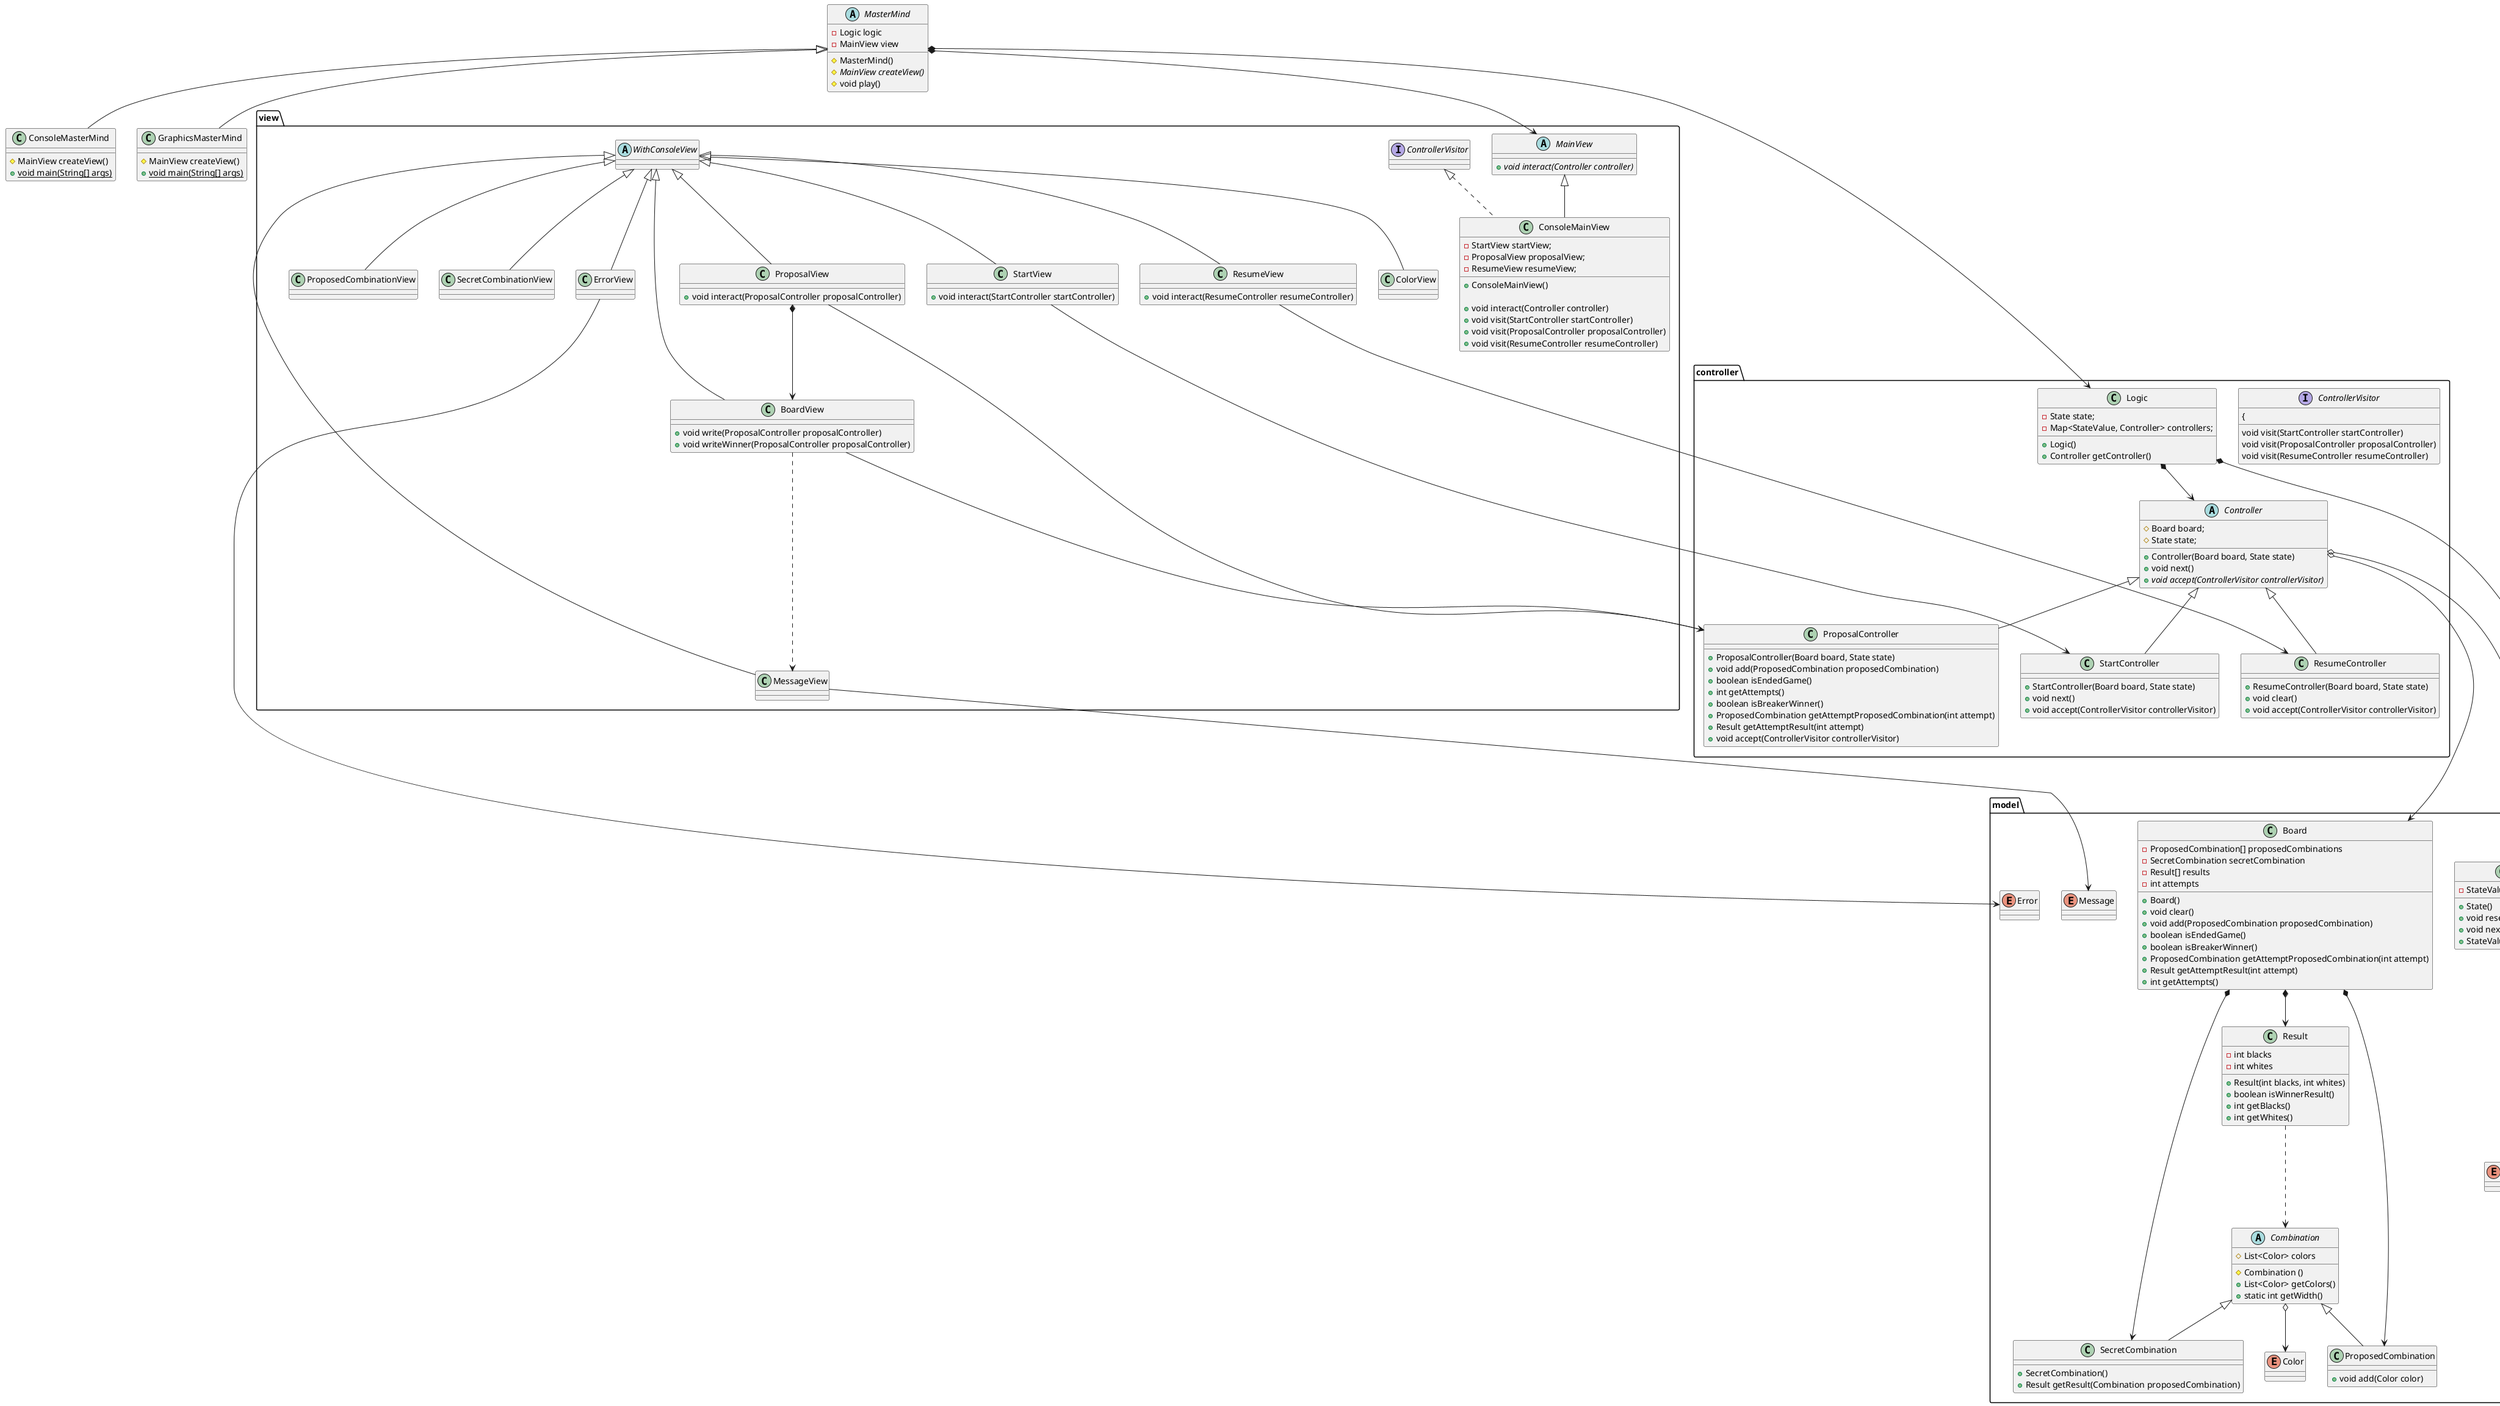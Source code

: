 @startuml
abstract class MasterMind {

    - Logic logic
    - MainView view

    # MasterMind() 
    # {abstract} MainView createView()
    # void play()
}

class ConsoleMasterMind extends MasterMind{

    # MainView createView()
    + {static} void main(String[] args)

}

class GraphicsMasterMind extends MasterMind{

    # MainView createView()
    + {static} void main(String[] args)

}


package view {


    abstract class MainView {
    
        + {abstract} void interact(Controller controller)
    }
    
    class ConsoleMainView extends MainView implements ControllerVisitor {
    
        - StartView startView;
        - ProposalView proposalView;
        - ResumeView resumeView;
    
        + ConsoleMainView()
    
        + void interact(Controller controller)
        + void visit(StartController startController)
        + void visit(ProposalController proposalController)
        + void visit(ResumeController resumeController)
    }
    
    abstract class WithConsoleView
    
    class StartView extends WithConsoleView {
        + void interact(StartController startController)
    }
    
    class ProposalView extends WithConsoleView {
        + void interact(ProposalController proposalController)
    }
    
    class ResumeView extends WithConsoleView {
        + void interact(ResumeController resumeController)
    }
    
    class BoardView extends WithConsoleView {
        + void write(ProposalController proposalController)
        + void writeWinner(ProposalController proposalController)
    }
    
    ProposalView *--> BoardView
    
    class MessageView extends WithConsoleView
    
    class ColorView extends WithConsoleView
    class ErrorView extends WithConsoleView
    class ProposedCombinationView extends WithConsoleView
    class SecretCombinationView extends WithConsoleView

}

package controller {

    interface ControllerVisitor{
        {
        void visit(StartController startController)
        void visit(ProposalController proposalController)
        void visit(ResumeController resumeController)
    }
    
    class Logic {
        - State state;
        - Map<StateValue, Controller> controllers;
    
        + Logic()
        + Controller getController()
    }
    
    abstract class Controller {
    
        # Board board;
        # State state;
    
        + Controller(Board board, State state)
        + void next()
        + {abstract} void accept(ControllerVisitor controllerVisitor)
    }
    
    class StartController extends Controller {
        + StartController(Board board, State state)
        + void next()
        + void accept(ControllerVisitor controllerVisitor)
    }
    
    class ProposalController extends Controller{
        + ProposalController(Board board, State state)
        + void add(ProposedCombination proposedCombination)
        + boolean isEndedGame()
        + int getAttempts()
        + boolean isBreakerWinner()
        + ProposedCombination getAttemptProposedCombination(int attempt)
        + Result getAttemptResult(int attempt)
        + void accept(ControllerVisitor controllerVisitor)
    }
    
    class ResumeController extends Controller{
        + ResumeController(Board board, State state)
        + void clear()
        + void accept(ControllerVisitor controllerVisitor)
    }


}

StartView ---> StartController
ProposalView ---> ProposalController
ResumeView ---> ResumeController


package model {

    class Board {
    
        - ProposedCombination[] proposedCombinations
        - SecretCombination secretCombination
        - Result[] results
        - int attempts
        
        + Board() 
        + void clear() 
        + void add(ProposedCombination proposedCombination) 
        + boolean isEndedGame() 
        + boolean isBreakerWinner() 
        + ProposedCombination getAttemptProposedCombination(int attempt)
        + Result getAttemptResult(int attempt)
        + int getAttempts()
    
    
    }
    
    abstract class Combination {
        # List<Color> colors
        # Combination ()
        + List<Color> getColors()
        + static int getWidth()
    }
    
    
    class ProposedCombination extends Combination {
        + void add(Color color)
    }
    
    class SecretCombination extends Combination {
        + SecretCombination()
        + Result getResult(Combination proposedCombination)
    }
    
    class Result {
        - int blacks
        - int whites
        + Result(int blacks, int whites)
        + boolean isWinnerResult()
        + int getBlacks()
        + int getWhites()
    }
    
    class State {
        - StateValue stateValue;
        + State()
        + void reset()
        + void next()
        + StateValue getValueState()
    }
    
    enum Color
    enum Error
    enum Message
    enum StateValue
    
    Board *--> ProposedCombination
    Board *--> SecretCombination
    Board *--> Result
    
    Result ...> Combination
    
    Combination o--> Color
    State ---> StateValue
}

MasterMind *--> Logic
MasterMind *--> MainView

BoardView ---> ProposalController
BoardView ...> MessageView
MessageView ---> Message
ErrorView ---> Error

Logic *--> State
Logic *--> Controller

Controller o--> Board
Controller o--> State


@enduml
